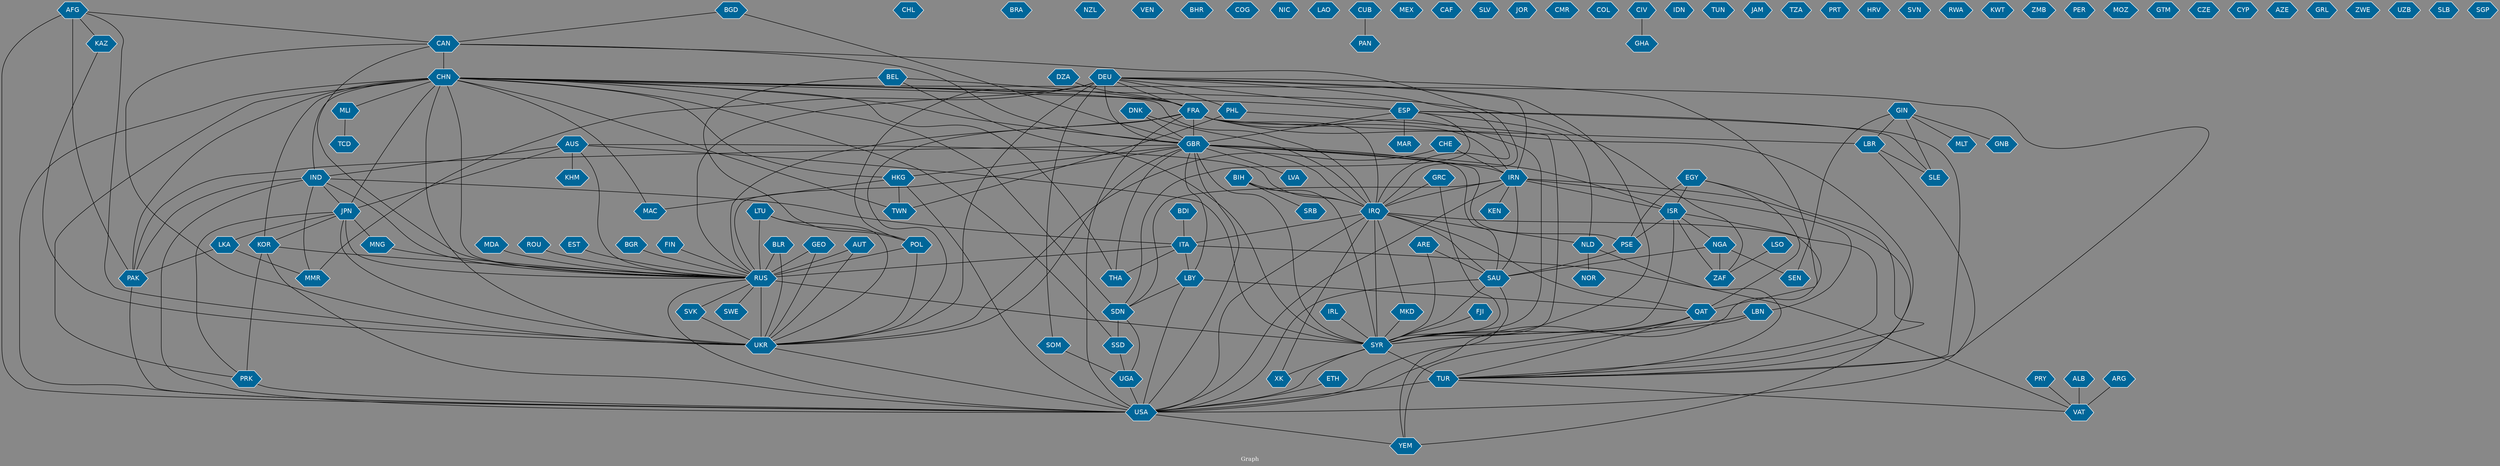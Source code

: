 // Countries together in item graph
graph {
	graph [bgcolor="#888888" fontcolor=white fontsize=12 label="Graph" outputorder=edgesfirst overlap=prism]
	node [color=white fillcolor="#006699" fontcolor=white fontname=Helvetica shape=hexagon style=filled]
	edge [arrowhead=open color=black fontcolor=white fontname=Courier fontsize=12]
		FRA [label=FRA]
		HKG [label=HKG]
		UKR [label=UKR]
		SYR [label=SYR]
		AFG [label=AFG]
		CHN [label=CHN]
		KOR [label=KOR]
		CAN [label=CAN]
		RUS [label=RUS]
		GBR [label=GBR]
		CHL [label=CHL]
		BRA [label=BRA]
		NZL [label=NZL]
		PAK [label=PAK]
		USA [label=USA]
		ESP [label=ESP]
		NLD [label=NLD]
		IRQ [label=IRQ]
		PRK [label=PRK]
		EGY [label=EGY]
		DNK [label=DNK]
		GRC [label=GRC]
		LBN [label=LBN]
		TUR [label=TUR]
		GIN [label=GIN]
		BLR [label=BLR]
		AUS [label=AUS]
		JPN [label=JPN]
		ISR [label=ISR]
		PSE [label=PSE]
		LKA [label=LKA]
		IND [label=IND]
		SWE [label=SWE]
		LBR [label=LBR]
		IRN [label=IRN]
		VEN [label=VEN]
		SOM [label=SOM]
		NGA [label=NGA]
		BDI [label=BDI]
		ITA [label=ITA]
		UGA [label=UGA]
		DEU [label=DEU]
		BHR [label=BHR]
		COG [label=COG]
		LBY [label=LBY]
		NIC [label=NIC]
		POL [label=POL]
		LAO [label=LAO]
		CUB [label=CUB]
		QAT [label=QAT]
		MEX [label=MEX]
		CAF [label=CAF]
		IRL [label=IRL]
		SSD [label=SSD]
		SDN [label=SDN]
		MLI [label=MLI]
		GEO [label=GEO]
		ZAF [label=ZAF]
		YEM [label=YEM]
		SLV [label=SLV]
		BIH [label=BIH]
		FJI [label=FJI]
		JOR [label=JOR]
		DZA [label=DZA]
		BEL [label=BEL]
		THA [label=THA]
		KHM [label=KHM]
		XK [label=XK]
		SLE [label=SLE]
		SRB [label=SRB]
		BGD [label=BGD]
		SEN [label=SEN]
		CMR [label=CMR]
		PHL [label=PHL]
		AUT [label=AUT]
		VAT [label=VAT]
		MKD [label=MKD]
		SAU [label=SAU]
		MMR [label=MMR]
		COL [label=COL]
		CIV [label=CIV]
		IDN [label=IDN]
		SVK [label=SVK]
		TUN [label=TUN]
		MLT [label=MLT]
		ROU [label=ROU]
		CHE [label=CHE]
		JAM [label=JAM]
		TZA [label=TZA]
		EST [label=EST]
		PRT [label=PRT]
		HRV [label=HRV]
		BGR [label=BGR]
		ETH [label=ETH]
		KEN [label=KEN]
		ALB [label=ALB]
		NOR [label=NOR]
		SVN [label=SVN]
		MAR [label=MAR]
		LSO [label=LSO]
		RWA [label=RWA]
		KWT [label=KWT]
		ZMB [label=ZMB]
		PER [label=PER]
		LTU [label=LTU]
		TWN [label=TWN]
		MOZ [label=MOZ]
		GTM [label=GTM]
		FIN [label=FIN]
		GHA [label=GHA]
		MNG [label=MNG]
		CZE [label=CZE]
		GNB [label=GNB]
		CYP [label=CYP]
		KAZ [label=KAZ]
		AZE [label=AZE]
		GRL [label=GRL]
		MAC [label=MAC]
		MDA [label=MDA]
		LVA [label=LVA]
		ARG [label=ARG]
		ARE [label=ARE]
		ZWE [label=ZWE]
		TCD [label=TCD]
		PRY [label=PRY]
		UZB [label=UZB]
		SLB [label=SLB]
		PAN [label=PAN]
		SGP [label=SGP]
			HKG -- USA [weight=2]
			UGA -- USA [weight=1]
			IRQ -- XK [weight=1]
			SYR -- TUR [weight=29]
			CHN -- MAC [weight=1]
			IND -- MMR [weight=1]
			ESP -- SLE [weight=1]
			ITA -- THA [weight=1]
			GEO -- UKR [weight=2]
			LTU -- RUS [weight=1]
			FRA -- IRN [weight=1]
			DEU -- POL [weight=1]
			SAU -- YEM [weight=1]
			IRN -- KEN [weight=1]
			JPN -- LKA [weight=1]
			LBY -- SDN [weight=2]
			GBR -- IRN [weight=2]
			CAN -- GBR [weight=1]
			CHN -- TUR [weight=2]
			IND -- JPN [weight=4]
			CHN -- TWN [weight=1]
			CHN -- THA [weight=1]
			BIH -- SRB [weight=1]
			MNG -- RUS [weight=1]
			GBR -- ISR [weight=1]
			DEU -- GBR [weight=1]
			AFG -- USA [weight=1]
			CAN -- RUS [weight=3]
			ARG -- VAT [weight=1]
			TUR -- VAT [weight=1]
			IRQ -- QAT [weight=1]
			ESP -- SDN [weight=2]
			AUS -- JPN [weight=3]
			KAZ -- UKR [weight=1]
			IRN -- ISR [weight=9]
			BEL -- FRA [weight=1]
			LBR -- USA [weight=1]
			CHN -- PRK [weight=1]
			LBY -- USA [weight=1]
			GBR -- PSE [weight=1]
			BGD -- GBR [weight=1]
			CHN -- ZAF [weight=1]
			SDN -- SSD [weight=9]
			SSD -- UGA [weight=2]
			USA -- YEM [weight=1]
			BIH -- IRQ [weight=2]
			EST -- RUS [weight=4]
			GRC -- IRQ [weight=1]
			TUR -- USA [weight=4]
			CHN -- ESP [weight=1]
			GIN -- SEN [weight=2]
			PRK -- USA [weight=11]
			DEU -- SYR [weight=3]
			SAU -- SYR [weight=3]
			CHN -- SDN [weight=2]
			ISR -- NGA [weight=2]
			AUS -- KHM [weight=3]
			FJI -- SYR [weight=2]
			NGA -- SAU [weight=1]
			AUT -- RUS [weight=2]
			KOR -- PRK [weight=2]
			DEU -- RUS [weight=11]
			IRQ -- MKD [weight=1]
			EGY -- QAT [weight=4]
			GBR -- THA [weight=2]
			NLD -- NOR [weight=1]
			NGA -- SEN [weight=2]
			DEU -- PHL [weight=3]
			QAT -- USA [weight=1]
			ESP -- TUR [weight=1]
			AFG -- CAN [weight=1]
			EGY -- PSE [weight=6]
			CHN -- GBR [weight=2]
			CHN -- IRQ [weight=1]
			BEL -- POL [weight=1]
			HKG -- TWN [weight=4]
			RUS -- SYR [weight=8]
			EGY -- ISR [weight=2]
			BLR -- RUS [weight=1]
			IND -- USA [weight=8]
			PSE -- SAU [weight=1]
			IRN -- SDN [weight=1]
			CHN -- IND [weight=22]
			GBR -- HKG [weight=4]
			LBN -- YEM [weight=1]
			MLI -- TCD [weight=1]
			DEU -- ESP [weight=1]
			NLD -- TUR [weight=1]
			AUS -- IRQ [weight=3]
			GBR -- LBY [weight=1]
			SVK -- UKR [weight=2]
			MKD -- SYR [weight=1]
			IRL -- SYR [weight=1]
			DZA -- FRA [weight=11]
			GBR -- PAK [weight=2]
			GBR -- USA [weight=1]
			CAN -- CHN [weight=2]
			JPN -- PRK [weight=5]
			BLR -- UKR [weight=6]
			LBY -- QAT [weight=2]
			GBR -- LVA [weight=1]
			CHN -- JPN [weight=6]
			GIN -- SLE [weight=1]
			LBN -- SYR [weight=11]
			UKR -- USA [weight=7]
			IRQ -- SAU [weight=1]
			IRQ -- SYR [weight=34]
			CHN -- FRA [weight=1]
			ISR -- USA [weight=3]
			CHN -- MLI [weight=2]
			GBR -- RUS [weight=3]
			PHL -- TWN [weight=1]
			ISR -- ZAF [weight=1]
			IRN -- YEM [weight=1]
			FRA -- LBR [weight=2]
			GBR -- SYR [weight=3]
			FRA -- USA [weight=2]
			DEU -- FRA [weight=4]
			CIV -- GHA [weight=2]
			BGR -- RUS [weight=1]
			ISR -- PSE [weight=19]
			IRQ -- NLD [weight=1]
			IND -- PAK [weight=8]
			FRA -- GBR [weight=5]
			PAK -- USA [weight=1]
			ARE -- SAU [weight=1]
			IRN -- IRQ [weight=3]
			ALB -- VAT [weight=3]
			GRC -- SYR [weight=1]
			DNK -- IRQ [weight=1]
			AFG -- KAZ [weight=1]
			PRY -- VAT [weight=1]
			ESP -- NLD [weight=1]
			SOM -- UGA [weight=1]
			LTU -- UKR [weight=2]
			PHL -- SYR [weight=1]
			CHE -- IRN [weight=1]
			DEU -- IRQ [weight=1]
			FRA -- SYR [weight=11]
			DEU -- IRN [weight=1]
			GIN -- GNB [weight=1]
			CHN -- SSD [weight=2]
			GBR -- SAU [weight=1]
			CHN -- UKR [weight=1]
			RUS -- UKR [weight=112]
			KOR -- USA [weight=2]
			FRA -- RUS [weight=9]
			IRN -- USA [weight=6]
			QAT -- TUR [weight=1]
			CHN -- USA [weight=3]
			AUT -- UKR [weight=2]
			IRN -- SAU [weight=4]
			ESP -- GBR [weight=2]
			DEU -- QAT [weight=1]
			POL -- RUS [weight=3]
			ITA -- RUS [weight=2]
			CHN -- KOR [weight=2]
			NGA -- ZAF [weight=6]
			SDN -- UGA [weight=2]
			GIN -- LBR [weight=1]
			GEO -- RUS [weight=2]
			AFG -- UKR [weight=1]
			DEU -- MMR [weight=1]
			LKA -- PAK [weight=1]
			BDI -- ITA [weight=3]
			SYR -- USA [weight=15]
			DEU -- UKR [weight=14]
			IND -- ITA [weight=2]
			ITA -- LBY [weight=1]
			ISR -- SYR [weight=5]
			ITA -- VAT [weight=1]
			DNK -- GBR [weight=1]
			BIH -- SYR [weight=2]
			ETH -- USA [weight=2]
			IRQ -- USA [weight=11]
			CAN -- UKR [weight=1]
			JPN -- UKR [weight=1]
			CHN -- PAK [weight=1]
			HKG -- MAC [weight=1]
			FRA -- IRQ [weight=18]
			RUS -- SVK [weight=1]
			QAT -- SYR [weight=2]
			AUS -- SYR [weight=2]
			FRA -- TUR [weight=2]
			IND -- RUS [weight=1]
			CUB -- PAN [weight=1]
			GBR -- IRQ [weight=5]
			BEL -- SYR [weight=1]
			MDA -- RUS [weight=1]
			GIN -- MLT [weight=1]
			LSO -- ZAF [weight=1]
			GBR -- UKR [weight=2]
			DEU -- SOM [weight=1]
			AUS -- RUS [weight=2]
			IRQ -- ITA [weight=1]
			CHN -- RUS [weight=5]
			KOR -- RUS [weight=1]
			RUS -- USA [weight=10]
			CHE -- UKR [weight=1]
			JPN -- RUS [weight=7]
			AUS -- IND [weight=3]
			JPN -- MNG [weight=1]
			ROU -- RUS [weight=1]
			FIN -- RUS [weight=1]
			LKA -- MMR [weight=1]
			ESP -- MAR [weight=2]
			POL -- UKR [weight=4]
			LBR -- SLE [weight=1]
			CAN -- IRQ [weight=2]
			SYR -- XK [weight=1]
			RUS -- SWE [weight=1]
			EGY -- TUR [weight=1]
			IRQ -- TUR [weight=4]
			FRA -- UKR [weight=4]
			LTU -- POL [weight=2]
			AFG -- PAK [weight=3]
			JPN -- KOR [weight=4]
			BGD -- CAN [weight=1]
			ARE -- SYR [weight=1]
			IRN -- LBN [weight=1]
			CHN -- HKG [weight=19]
			SAU -- USA [weight=2]
}